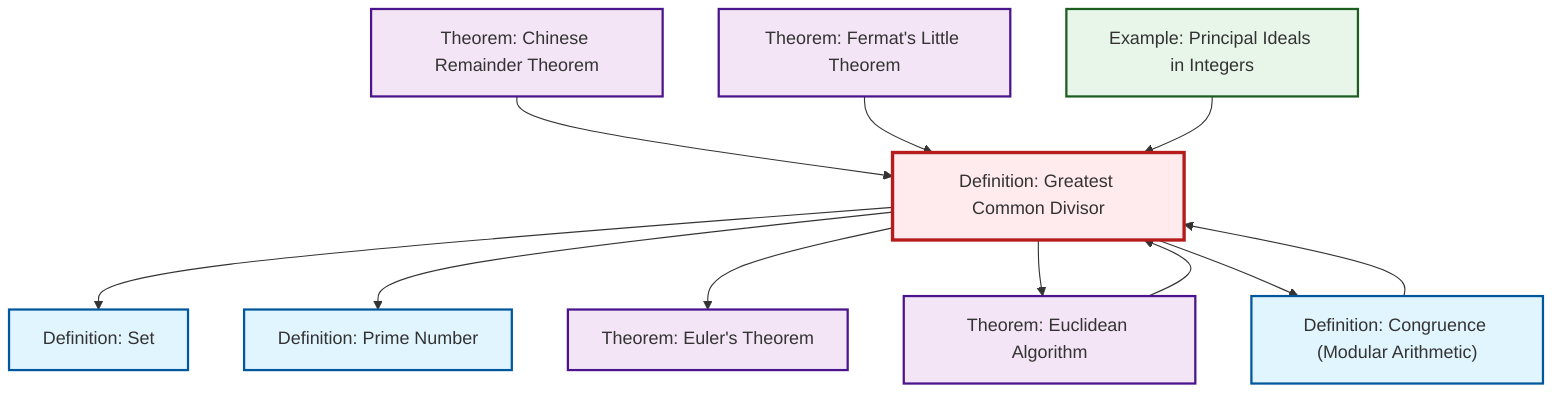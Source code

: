 graph TD
    classDef definition fill:#e1f5fe,stroke:#01579b,stroke-width:2px
    classDef theorem fill:#f3e5f5,stroke:#4a148c,stroke-width:2px
    classDef axiom fill:#fff3e0,stroke:#e65100,stroke-width:2px
    classDef example fill:#e8f5e9,stroke:#1b5e20,stroke-width:2px
    classDef current fill:#ffebee,stroke:#b71c1c,stroke-width:3px
    thm-fermat-little["Theorem: Fermat's Little Theorem"]:::theorem
    thm-euler["Theorem: Euler's Theorem"]:::theorem
    thm-chinese-remainder["Theorem: Chinese Remainder Theorem"]:::theorem
    ex-principal-ideal["Example: Principal Ideals in Integers"]:::example
    def-congruence["Definition: Congruence (Modular Arithmetic)"]:::definition
    def-prime["Definition: Prime Number"]:::definition
    def-set["Definition: Set"]:::definition
    thm-euclidean-algorithm["Theorem: Euclidean Algorithm"]:::theorem
    def-gcd["Definition: Greatest Common Divisor"]:::definition
    thm-euclidean-algorithm --> def-gcd
    thm-chinese-remainder --> def-gcd
    def-gcd --> def-set
    def-gcd --> def-prime
    thm-fermat-little --> def-gcd
    def-gcd --> thm-euler
    def-congruence --> def-gcd
    ex-principal-ideal --> def-gcd
    def-gcd --> thm-euclidean-algorithm
    def-gcd --> def-congruence
    class def-gcd current